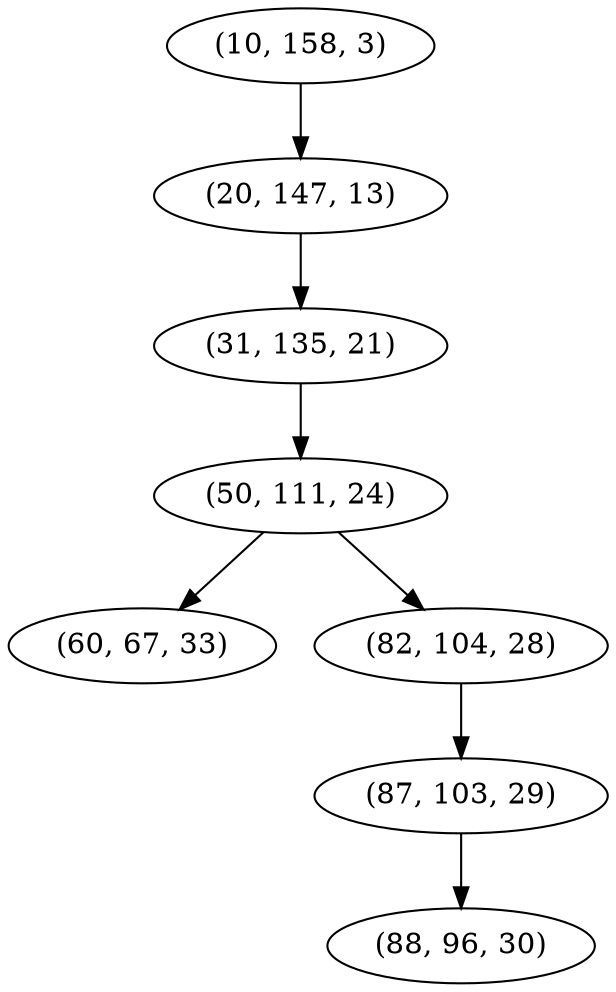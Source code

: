 digraph tree {
    "(10, 158, 3)";
    "(20, 147, 13)";
    "(31, 135, 21)";
    "(50, 111, 24)";
    "(60, 67, 33)";
    "(82, 104, 28)";
    "(87, 103, 29)";
    "(88, 96, 30)";
    "(10, 158, 3)" -> "(20, 147, 13)";
    "(20, 147, 13)" -> "(31, 135, 21)";
    "(31, 135, 21)" -> "(50, 111, 24)";
    "(50, 111, 24)" -> "(60, 67, 33)";
    "(50, 111, 24)" -> "(82, 104, 28)";
    "(82, 104, 28)" -> "(87, 103, 29)";
    "(87, 103, 29)" -> "(88, 96, 30)";
}
